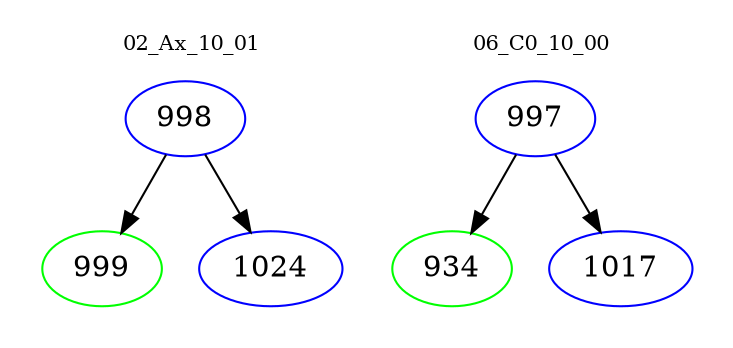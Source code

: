 digraph{
subgraph cluster_0 {
color = white
label = "02_Ax_10_01";
fontsize=10;
T0_998 [label="998", color="blue"]
T0_998 -> T0_999 [color="black"]
T0_999 [label="999", color="green"]
T0_998 -> T0_1024 [color="black"]
T0_1024 [label="1024", color="blue"]
}
subgraph cluster_1 {
color = white
label = "06_C0_10_00";
fontsize=10;
T1_997 [label="997", color="blue"]
T1_997 -> T1_934 [color="black"]
T1_934 [label="934", color="green"]
T1_997 -> T1_1017 [color="black"]
T1_1017 [label="1017", color="blue"]
}
}
